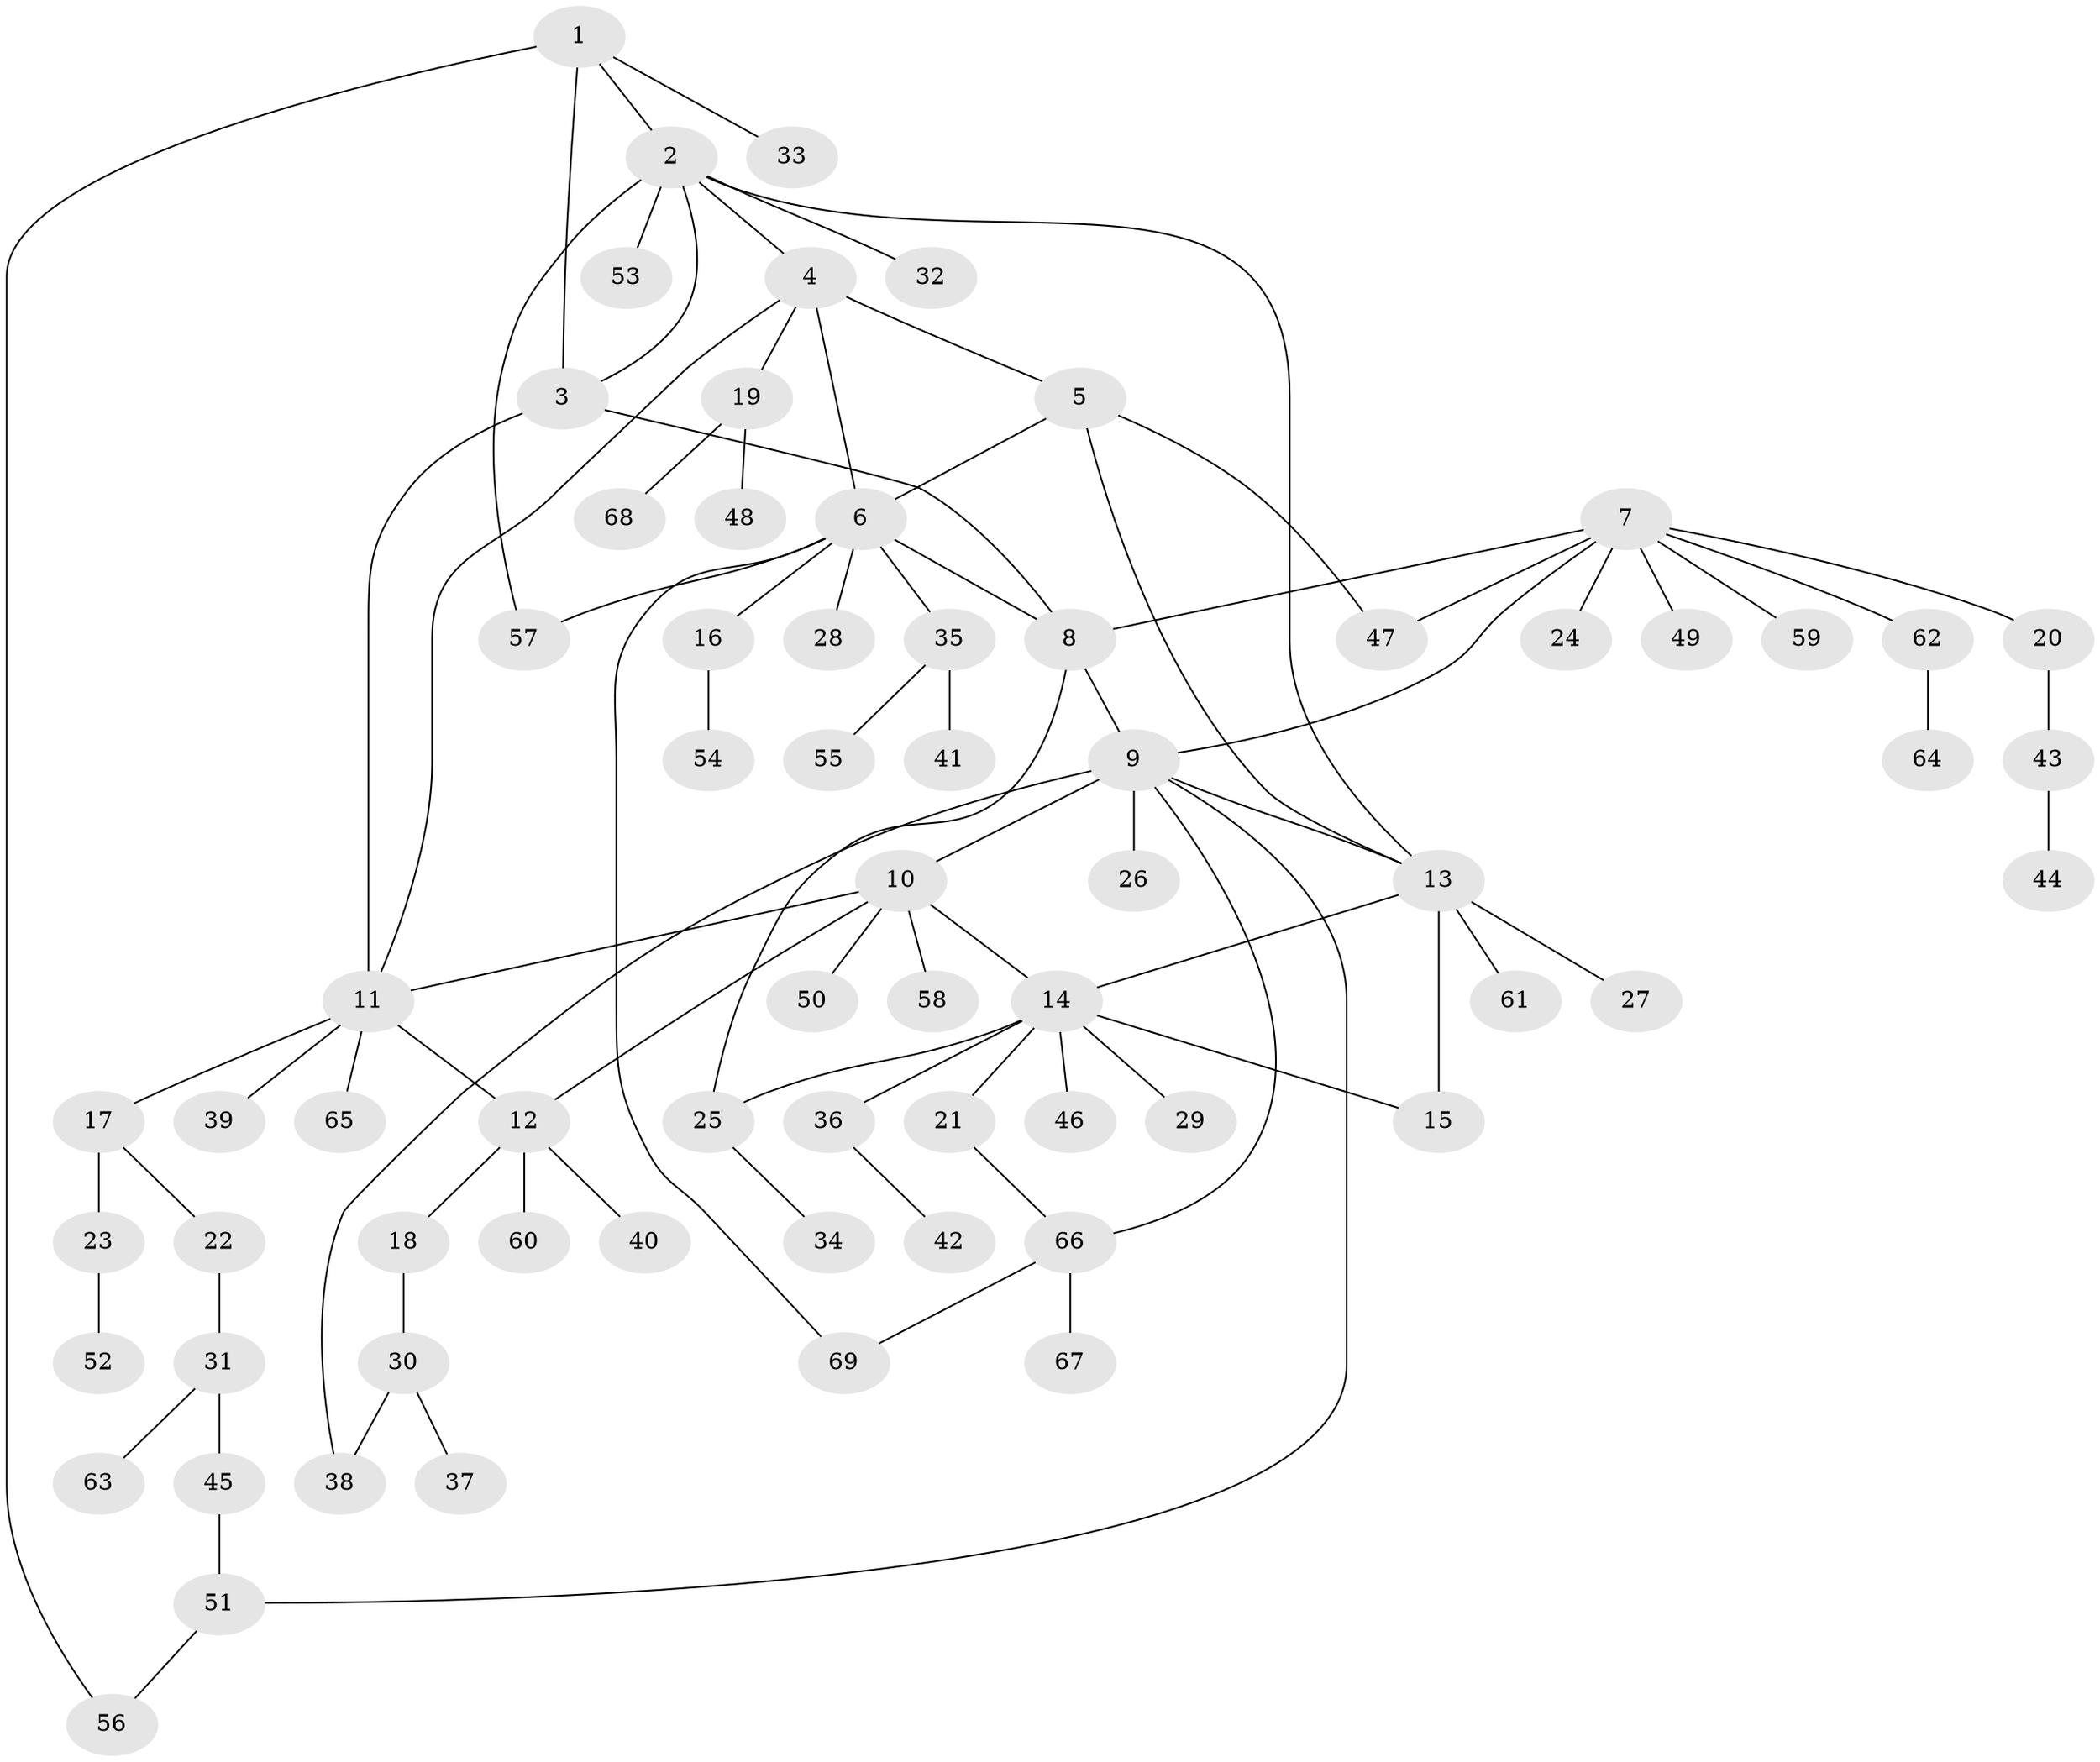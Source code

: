 // coarse degree distribution, {8: 0.020833333333333332, 6: 0.041666666666666664, 10: 0.041666666666666664, 4: 0.020833333333333332, 7: 0.041666666666666664, 12: 0.020833333333333332, 5: 0.020833333333333332, 2: 0.1875, 1: 0.5208333333333334, 3: 0.08333333333333333}
// Generated by graph-tools (version 1.1) at 2025/24/03/03/25 07:24:16]
// undirected, 69 vertices, 87 edges
graph export_dot {
graph [start="1"]
  node [color=gray90,style=filled];
  1;
  2;
  3;
  4;
  5;
  6;
  7;
  8;
  9;
  10;
  11;
  12;
  13;
  14;
  15;
  16;
  17;
  18;
  19;
  20;
  21;
  22;
  23;
  24;
  25;
  26;
  27;
  28;
  29;
  30;
  31;
  32;
  33;
  34;
  35;
  36;
  37;
  38;
  39;
  40;
  41;
  42;
  43;
  44;
  45;
  46;
  47;
  48;
  49;
  50;
  51;
  52;
  53;
  54;
  55;
  56;
  57;
  58;
  59;
  60;
  61;
  62;
  63;
  64;
  65;
  66;
  67;
  68;
  69;
  1 -- 2;
  1 -- 3;
  1 -- 33;
  1 -- 56;
  2 -- 3;
  2 -- 4;
  2 -- 13;
  2 -- 32;
  2 -- 53;
  2 -- 57;
  3 -- 8;
  3 -- 11;
  4 -- 5;
  4 -- 6;
  4 -- 11;
  4 -- 19;
  5 -- 6;
  5 -- 13;
  5 -- 47;
  6 -- 8;
  6 -- 16;
  6 -- 28;
  6 -- 35;
  6 -- 57;
  6 -- 69;
  7 -- 8;
  7 -- 9;
  7 -- 20;
  7 -- 24;
  7 -- 47;
  7 -- 49;
  7 -- 59;
  7 -- 62;
  8 -- 9;
  8 -- 25;
  9 -- 10;
  9 -- 13;
  9 -- 26;
  9 -- 38;
  9 -- 51;
  9 -- 66;
  10 -- 11;
  10 -- 12;
  10 -- 14;
  10 -- 50;
  10 -- 58;
  11 -- 12;
  11 -- 17;
  11 -- 39;
  11 -- 65;
  12 -- 18;
  12 -- 40;
  12 -- 60;
  13 -- 14;
  13 -- 15;
  13 -- 27;
  13 -- 61;
  14 -- 15;
  14 -- 21;
  14 -- 25;
  14 -- 29;
  14 -- 36;
  14 -- 46;
  16 -- 54;
  17 -- 22;
  17 -- 23;
  18 -- 30;
  19 -- 48;
  19 -- 68;
  20 -- 43;
  21 -- 66;
  22 -- 31;
  23 -- 52;
  25 -- 34;
  30 -- 37;
  30 -- 38;
  31 -- 45;
  31 -- 63;
  35 -- 41;
  35 -- 55;
  36 -- 42;
  43 -- 44;
  45 -- 51;
  51 -- 56;
  62 -- 64;
  66 -- 67;
  66 -- 69;
}
